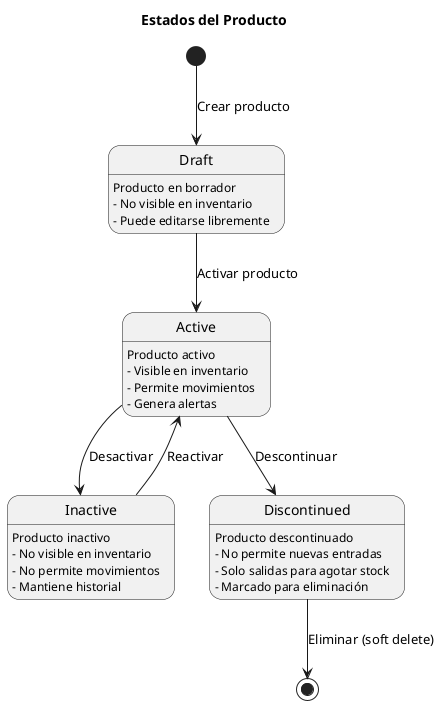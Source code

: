 @startuml Sistema_Inventario_PYMES_State_Diagrams

!theme plain
skinparam backgroundColor #FFFFFF

title Sistema de Inventario PYMES - Diagramas de Estado

' ==================== PRODUCT STATE DIAGRAM ====================

@startuml Product_State_Diagram
title Estados del Producto

[*] --> Draft : Crear producto
Draft --> Active : Activar producto
Active --> Inactive : Desactivar
Inactive --> Active : Reactivar
Active --> Discontinued : Descontinuar
Discontinued --> [*] : Eliminar (soft delete)

Draft : Producto en borrador
Draft : - No visible en inventario
Draft : - Puede editarse libremente

Active : Producto activo
Active : - Visible en inventario
Active : - Permite movimientos
Active : - Genera alertas

Inactive : Producto inactivo
Inactive : - No visible en inventario
Inactive : - No permite movimientos
Inactive : - Mantiene historial

Discontinued : Producto descontinuado
Discontinued : - No permite nuevas entradas
Discontinued : - Solo salidas para agotar stock
Discontinued : - Marcado para eliminación

@enduml

' ==================== INVENTORY MOVEMENT STATE DIAGRAM ====================

@startuml Movement_State_Diagram
title Estados del Movimiento de Inventario

[*] --> Pending : Crear movimiento
Pending --> Processing : Iniciar procesamiento
Processing --> Completed : Procesar exitosamente
Processing --> Failed : Error en procesamiento
Failed --> Pending : Reintentar
Completed --> Reversed : Reversar movimiento
Reversed --> [*] : Finalizar

Pending : Movimiento pendiente
Pending : - Esperando procesamiento
Pending : - Puede cancelarse
Pending : - No afecta stock

Processing : Procesando
Processing : - Validando datos
Processing : - Actualizando stock
Processing : - No puede cancelarse

Completed : Completado
Completed : - Stock actualizado
Completed : - Auditoría registrada
Completed : - Puede reversarse

Failed : Fallido
Failed : - Error en procesamiento
Failed : - Stock no afectado
Failed : - Requiere intervención

Reversed : Reversado
Reversed : - Movimiento anulado
Reversed : - Stock restaurado
Reversed : - Auditoría completa

@enduml

' ==================== ALERT STATE DIAGRAM ====================

@startuml Alert_State_Diagram
title Estados de las Alertas

[*] --> Active : Generar alerta
Active --> Acknowledged : Reconocer
Acknowledged --> Resolved : Resolver problema
Acknowledged --> Escalated : Escalar por tiempo
Escalated --> Resolved : Resolver problema
Resolved --> [*] : Cerrar alerta
Active --> Dismissed : Descartar
Dismissed --> [*] : Cerrar alerta

Active : Alerta activa
Active : - Requiere atención
Active : - Enviando notificaciones
Active : - Visible en dashboard

Acknowledged : Reconocida
Acknowledged : - Usuario notificado
Acknowledged : - En proceso de resolución
Acknowledged : - Timer de escalamiento

Escalated : Escalada
Escalated : - Tiempo límite excedido
Escalated : - Notificación a supervisores
Escalated : - Prioridad alta

Resolved : Resuelta
Resolved : - Problema solucionado
Resolved : - Stock normalizado
Resolved : - Auditoría completa

Dismissed : Descartada
Dismissed : - Falsa alarma
Dismissed : - No requiere acción
Dismissed : - Registrada para análisis

@enduml

' ==================== USER SESSION STATE DIAGRAM ====================

@startuml Session_State_Diagram
title Estados de la Sesión de Usuario

[*] --> Unauthenticated : Iniciar
Unauthenticated --> Authenticating : Enviar credenciales
Authenticating --> Authenticated : Login exitoso
Authenticating --> Unauthenticated : Login fallido
Authenticated --> Active : Actividad detectada
Active --> Idle : Sin actividad
Idle --> Active : Actividad detectada
Idle --> Expired : Timeout
Active --> Expired : Timeout manual
Expired --> [*] : Cerrar sesión
Authenticated --> [*] : Logout

Unauthenticated : Sin autenticar
Unauthenticated : - Sin acceso al sistema
Unauthenticated : - Puede intentar login

Authenticating : Autenticando
Authenticating : - Validando credenciales
Authenticating : - Verificando MFA
Authenticating : - Generando tokens

Authenticated : Autenticado
Authenticated : - Acceso autorizado
Authenticated : - Tokens válidos
Authenticated : - Sesión iniciada

Active : Sesión activa
Active : - Usuario interactuando
Active : - Tokens renovándose
Active : - Actividad registrada

Idle : Sesión inactiva
Idle : - Sin actividad reciente
Idle : - Advertencia de timeout
Idle : - Tokens próximos a expirar

Expired : Sesión expirada
Expired : - Tokens inválidos
Expired : - Requiere re-autenticación
Expired : - Datos de sesión limpiados

@enduml

' ==================== ORDER/REPORT STATE DIAGRAM ====================

@startuml Report_State_Diagram
title Estados del Reporte

[*] --> Requested : Solicitar reporte
Requested --> Queued : Agregar a cola
Queued --> Generating : Iniciar generación
Generating --> Completed : Generación exitosa
Generating --> Failed : Error en generación
Failed --> Queued : Reintentar
Completed --> Downloaded : Descargar archivo
Downloaded --> Expired : Tiempo de expiración
Expired --> [*] : Eliminar archivo

Requested : Solicitado
Requested : - Parámetros validados
Requested : - Esperando recursos
Requested : - Puede cancelarse

Queued : En cola
Queued : - Esperando procesamiento
Queued : - Posición en cola asignada
Queued : - Estimación de tiempo

Generating : Generando
Generating : - Ejecutando consultas
Generating : - Procesando datos
Generating : - Creando archivo

Completed : Completado
Completed : - Archivo disponible
Completed : - Enlace de descarga
Completed : - Notificación enviada

Failed : Fallido
Failed : - Error en generación
Failed : - Log de errores
Failed : - Notificación de fallo

Downloaded : Descargado
Downloaded : - Usuario accedió al archivo
Downloaded : - Contador de descargas
Downloaded : - Tiempo de expiración activo

Expired : Expirado
Expired : - Archivo eliminado
Expired : - Enlaces inválidos
Expired : - Requiere regeneración

@enduml

@enduml